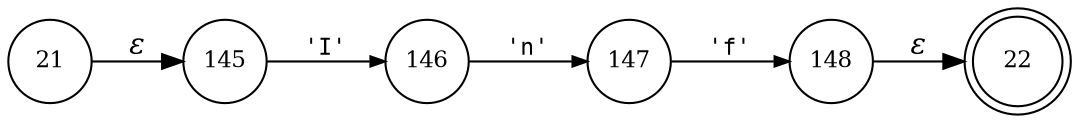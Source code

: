 digraph ATN {
rankdir=LR;
s22[fontsize=11, label="22", shape=doublecircle, fixedsize=true, width=.6];
s145[fontsize=11,label="145", shape=circle, fixedsize=true, width=.55, peripheries=1];
s146[fontsize=11,label="146", shape=circle, fixedsize=true, width=.55, peripheries=1];
s147[fontsize=11,label="147", shape=circle, fixedsize=true, width=.55, peripheries=1];
s148[fontsize=11,label="148", shape=circle, fixedsize=true, width=.55, peripheries=1];
s21[fontsize=11,label="21", shape=circle, fixedsize=true, width=.55, peripheries=1];
s21 -> s145 [fontname="Times-Italic", label="&epsilon;"];
s145 -> s146 [fontsize=11, fontname="Courier", arrowsize=.7, label = "'I'", arrowhead = normal];
s146 -> s147 [fontsize=11, fontname="Courier", arrowsize=.7, label = "'n'", arrowhead = normal];
s147 -> s148 [fontsize=11, fontname="Courier", arrowsize=.7, label = "'f'", arrowhead = normal];
s148 -> s22 [fontname="Times-Italic", label="&epsilon;"];
}
